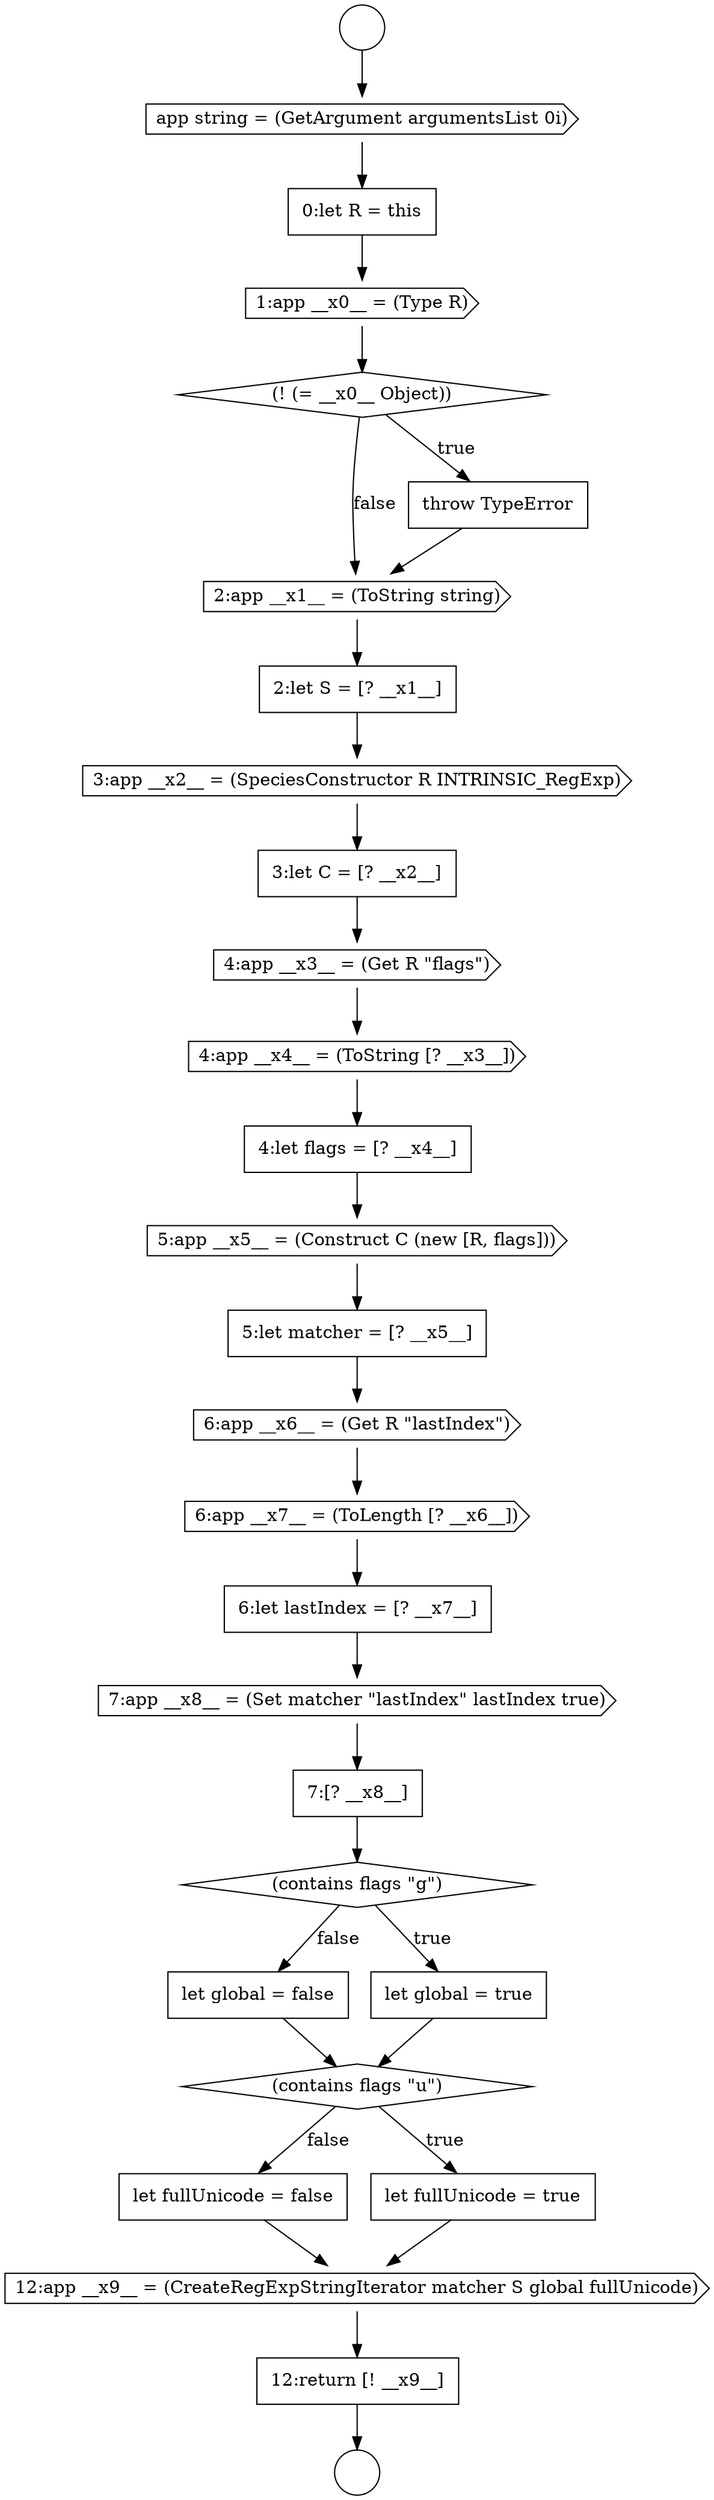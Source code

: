 digraph {
  node14977 [shape=cds, label=<<font color="black">2:app __x1__ = (ToString string)</font>> color="black" fillcolor="white" style=filled]
  node14981 [shape=cds, label=<<font color="black">4:app __x3__ = (Get R &quot;flags&quot;)</font>> color="black" fillcolor="white" style=filled]
  node14987 [shape=cds, label=<<font color="black">6:app __x7__ = (ToLength [? __x6__])</font>> color="black" fillcolor="white" style=filled]
  node14993 [shape=none, margin=0, label=<<font color="black">
    <table border="0" cellborder="1" cellspacing="0" cellpadding="10">
      <tr><td align="left">let global = false</td></tr>
    </table>
  </font>> color="black" fillcolor="white" style=filled]
  node14986 [shape=cds, label=<<font color="black">6:app __x6__ = (Get R &quot;lastIndex&quot;)</font>> color="black" fillcolor="white" style=filled]
  node14997 [shape=cds, label=<<font color="black">12:app __x9__ = (CreateRegExpStringIterator matcher S global fullUnicode)</font>> color="black" fillcolor="white" style=filled]
  node14982 [shape=cds, label=<<font color="black">4:app __x4__ = (ToString [? __x3__])</font>> color="black" fillcolor="white" style=filled]
  node14989 [shape=cds, label=<<font color="black">7:app __x8__ = (Set matcher &quot;lastIndex&quot; lastIndex true)</font>> color="black" fillcolor="white" style=filled]
  node14979 [shape=cds, label=<<font color="black">3:app __x2__ = (SpeciesConstructor R INTRINSIC_RegExp)</font>> color="black" fillcolor="white" style=filled]
  node14985 [shape=none, margin=0, label=<<font color="black">
    <table border="0" cellborder="1" cellspacing="0" cellpadding="10">
      <tr><td align="left">5:let matcher = [? __x5__]</td></tr>
    </table>
  </font>> color="black" fillcolor="white" style=filled]
  node14983 [shape=none, margin=0, label=<<font color="black">
    <table border="0" cellborder="1" cellspacing="0" cellpadding="10">
      <tr><td align="left">4:let flags = [? __x4__]</td></tr>
    </table>
  </font>> color="black" fillcolor="white" style=filled]
  node14992 [shape=none, margin=0, label=<<font color="black">
    <table border="0" cellborder="1" cellspacing="0" cellpadding="10">
      <tr><td align="left">let global = true</td></tr>
    </table>
  </font>> color="black" fillcolor="white" style=filled]
  node14980 [shape=none, margin=0, label=<<font color="black">
    <table border="0" cellborder="1" cellspacing="0" cellpadding="10">
      <tr><td align="left">3:let C = [? __x2__]</td></tr>
    </table>
  </font>> color="black" fillcolor="white" style=filled]
  node14984 [shape=cds, label=<<font color="black">5:app __x5__ = (Construct C (new [R, flags]))</font>> color="black" fillcolor="white" style=filled]
  node14988 [shape=none, margin=0, label=<<font color="black">
    <table border="0" cellborder="1" cellspacing="0" cellpadding="10">
      <tr><td align="left">6:let lastIndex = [? __x7__]</td></tr>
    </table>
  </font>> color="black" fillcolor="white" style=filled]
  node14976 [shape=none, margin=0, label=<<font color="black">
    <table border="0" cellborder="1" cellspacing="0" cellpadding="10">
      <tr><td align="left">throw TypeError</td></tr>
    </table>
  </font>> color="black" fillcolor="white" style=filled]
  node14991 [shape=diamond, label=<<font color="black">(contains flags &quot;g&quot;)</font>> color="black" fillcolor="white" style=filled]
  node14996 [shape=none, margin=0, label=<<font color="black">
    <table border="0" cellborder="1" cellspacing="0" cellpadding="10">
      <tr><td align="left">let fullUnicode = false</td></tr>
    </table>
  </font>> color="black" fillcolor="white" style=filled]
  node14978 [shape=none, margin=0, label=<<font color="black">
    <table border="0" cellborder="1" cellspacing="0" cellpadding="10">
      <tr><td align="left">2:let S = [? __x1__]</td></tr>
    </table>
  </font>> color="black" fillcolor="white" style=filled]
  node14973 [shape=none, margin=0, label=<<font color="black">
    <table border="0" cellborder="1" cellspacing="0" cellpadding="10">
      <tr><td align="left">0:let R = this</td></tr>
    </table>
  </font>> color="black" fillcolor="white" style=filled]
  node14975 [shape=diamond, label=<<font color="black">(! (= __x0__ Object))</font>> color="black" fillcolor="white" style=filled]
  node14990 [shape=none, margin=0, label=<<font color="black">
    <table border="0" cellborder="1" cellspacing="0" cellpadding="10">
      <tr><td align="left">7:[? __x8__]</td></tr>
    </table>
  </font>> color="black" fillcolor="white" style=filled]
  node14974 [shape=cds, label=<<font color="black">1:app __x0__ = (Type R)</font>> color="black" fillcolor="white" style=filled]
  node14994 [shape=diamond, label=<<font color="black">(contains flags &quot;u&quot;)</font>> color="black" fillcolor="white" style=filled]
  node14971 [shape=circle label=" " color="black" fillcolor="white" style=filled]
  node14972 [shape=cds, label=<<font color="black">app string = (GetArgument argumentsList 0i)</font>> color="black" fillcolor="white" style=filled]
  node14998 [shape=none, margin=0, label=<<font color="black">
    <table border="0" cellborder="1" cellspacing="0" cellpadding="10">
      <tr><td align="left">12:return [! __x9__]</td></tr>
    </table>
  </font>> color="black" fillcolor="white" style=filled]
  node14970 [shape=circle label=" " color="black" fillcolor="white" style=filled]
  node14995 [shape=none, margin=0, label=<<font color="black">
    <table border="0" cellborder="1" cellspacing="0" cellpadding="10">
      <tr><td align="left">let fullUnicode = true</td></tr>
    </table>
  </font>> color="black" fillcolor="white" style=filled]
  node14988 -> node14989 [ color="black"]
  node14983 -> node14984 [ color="black"]
  node14980 -> node14981 [ color="black"]
  node14976 -> node14977 [ color="black"]
  node14977 -> node14978 [ color="black"]
  node14970 -> node14972 [ color="black"]
  node14991 -> node14992 [label=<<font color="black">true</font>> color="black"]
  node14991 -> node14993 [label=<<font color="black">false</font>> color="black"]
  node14972 -> node14973 [ color="black"]
  node14975 -> node14976 [label=<<font color="black">true</font>> color="black"]
  node14975 -> node14977 [label=<<font color="black">false</font>> color="black"]
  node14995 -> node14997 [ color="black"]
  node14986 -> node14987 [ color="black"]
  node14997 -> node14998 [ color="black"]
  node14993 -> node14994 [ color="black"]
  node14994 -> node14995 [label=<<font color="black">true</font>> color="black"]
  node14994 -> node14996 [label=<<font color="black">false</font>> color="black"]
  node14987 -> node14988 [ color="black"]
  node14979 -> node14980 [ color="black"]
  node14974 -> node14975 [ color="black"]
  node14992 -> node14994 [ color="black"]
  node14982 -> node14983 [ color="black"]
  node14989 -> node14990 [ color="black"]
  node14990 -> node14991 [ color="black"]
  node14973 -> node14974 [ color="black"]
  node14984 -> node14985 [ color="black"]
  node14998 -> node14971 [ color="black"]
  node14981 -> node14982 [ color="black"]
  node14985 -> node14986 [ color="black"]
  node14996 -> node14997 [ color="black"]
  node14978 -> node14979 [ color="black"]
}
